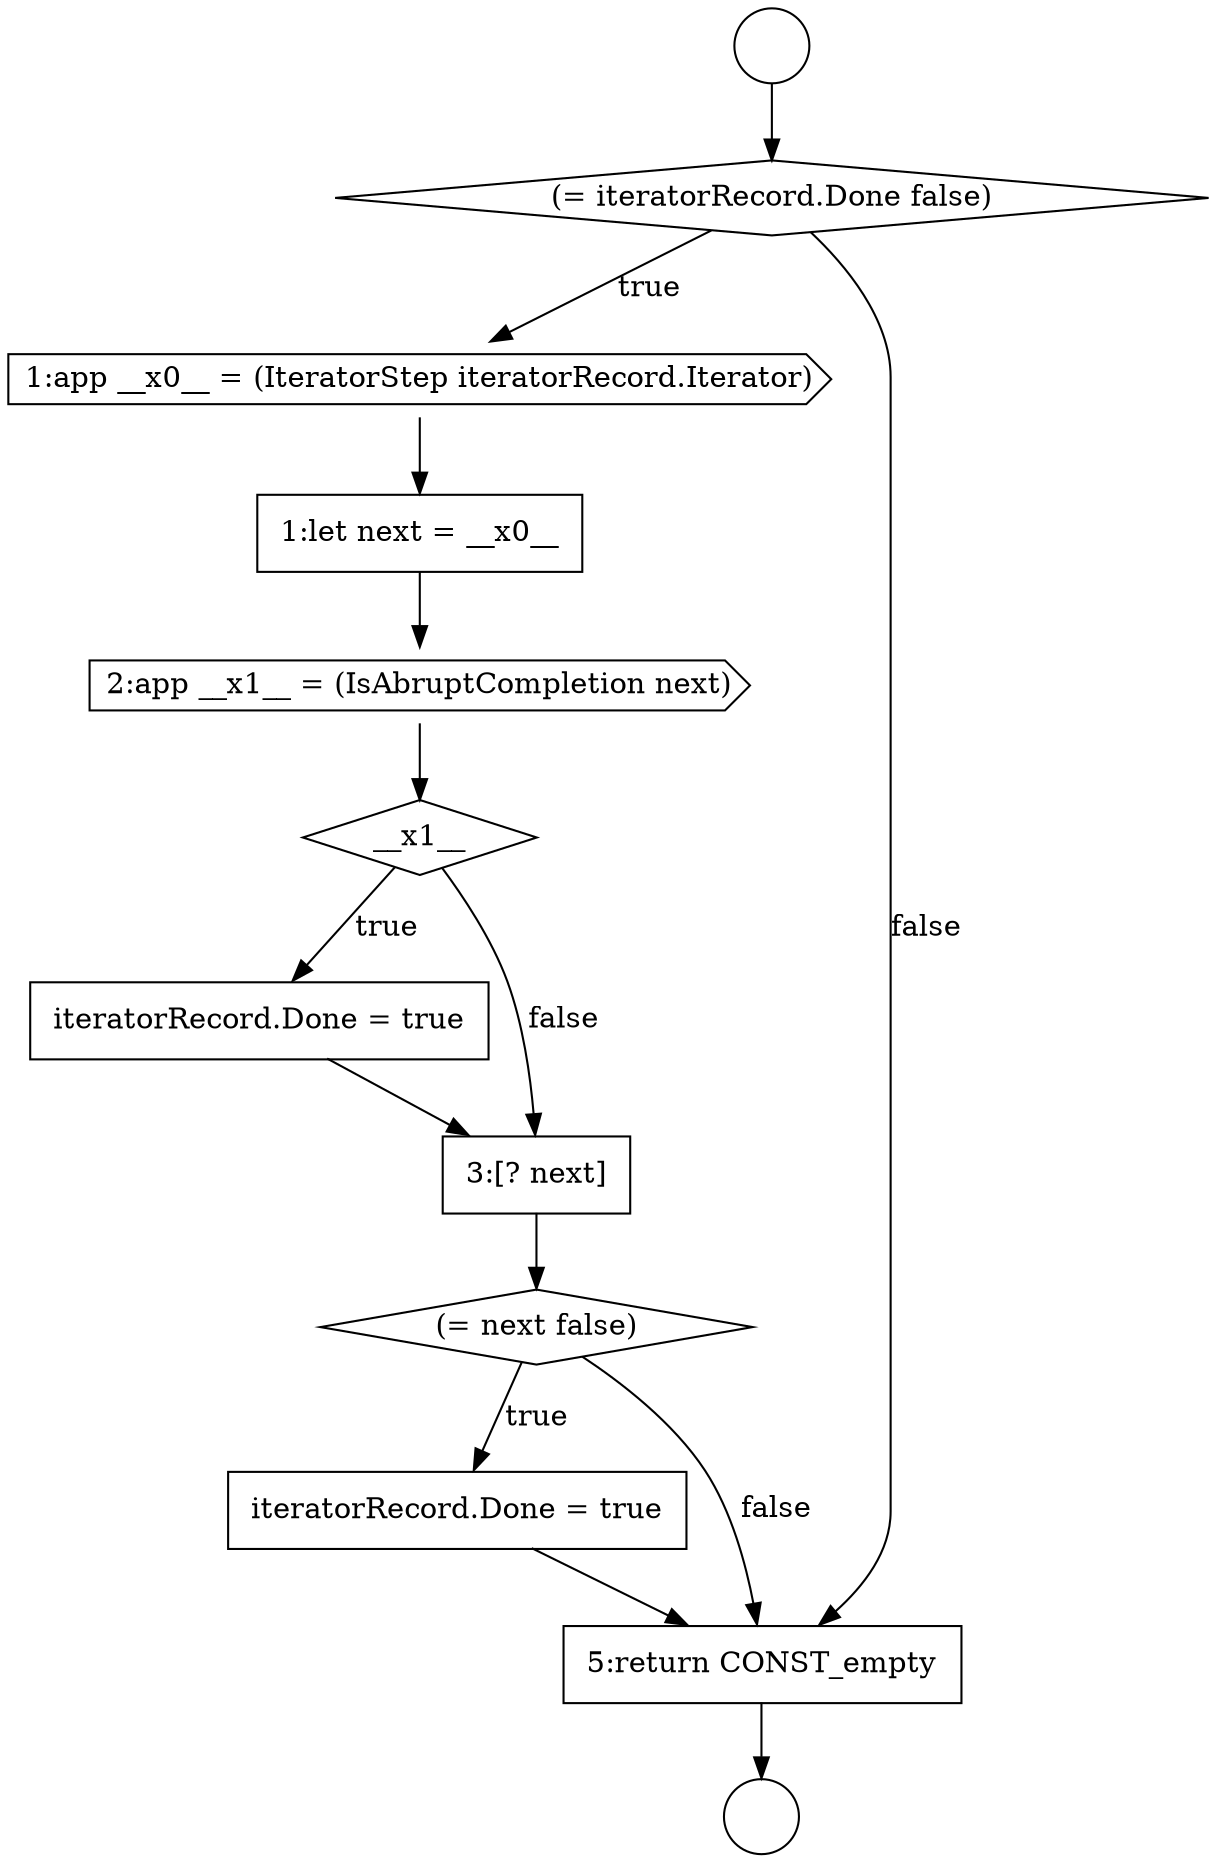 digraph {
  node4980 [shape=circle label=" " color="black" fillcolor="white" style=filled]
  node4984 [shape=cds, label=<<font color="black">2:app __x1__ = (IsAbruptCompletion next)</font>> color="black" fillcolor="white" style=filled]
  node4988 [shape=diamond, label=<<font color="black">(= next false)</font>> color="black" fillcolor="white" style=filled]
  node4989 [shape=none, margin=0, label=<<font color="black">
    <table border="0" cellborder="1" cellspacing="0" cellpadding="10">
      <tr><td align="left">iteratorRecord.Done = true</td></tr>
    </table>
  </font>> color="black" fillcolor="white" style=filled]
  node4979 [shape=circle label=" " color="black" fillcolor="white" style=filled]
  node4983 [shape=none, margin=0, label=<<font color="black">
    <table border="0" cellborder="1" cellspacing="0" cellpadding="10">
      <tr><td align="left">1:let next = __x0__</td></tr>
    </table>
  </font>> color="black" fillcolor="white" style=filled]
  node4986 [shape=none, margin=0, label=<<font color="black">
    <table border="0" cellborder="1" cellspacing="0" cellpadding="10">
      <tr><td align="left">iteratorRecord.Done = true</td></tr>
    </table>
  </font>> color="black" fillcolor="white" style=filled]
  node4982 [shape=cds, label=<<font color="black">1:app __x0__ = (IteratorStep iteratorRecord.Iterator)</font>> color="black" fillcolor="white" style=filled]
  node4981 [shape=diamond, label=<<font color="black">(= iteratorRecord.Done false)</font>> color="black" fillcolor="white" style=filled]
  node4987 [shape=none, margin=0, label=<<font color="black">
    <table border="0" cellborder="1" cellspacing="0" cellpadding="10">
      <tr><td align="left">3:[? next]</td></tr>
    </table>
  </font>> color="black" fillcolor="white" style=filled]
  node4985 [shape=diamond, label=<<font color="black">__x1__</font>> color="black" fillcolor="white" style=filled]
  node4990 [shape=none, margin=0, label=<<font color="black">
    <table border="0" cellborder="1" cellspacing="0" cellpadding="10">
      <tr><td align="left">5:return CONST_empty</td></tr>
    </table>
  </font>> color="black" fillcolor="white" style=filled]
  node4990 -> node4980 [ color="black"]
  node4982 -> node4983 [ color="black"]
  node4981 -> node4982 [label=<<font color="black">true</font>> color="black"]
  node4981 -> node4990 [label=<<font color="black">false</font>> color="black"]
  node4989 -> node4990 [ color="black"]
  node4988 -> node4989 [label=<<font color="black">true</font>> color="black"]
  node4988 -> node4990 [label=<<font color="black">false</font>> color="black"]
  node4987 -> node4988 [ color="black"]
  node4983 -> node4984 [ color="black"]
  node4985 -> node4986 [label=<<font color="black">true</font>> color="black"]
  node4985 -> node4987 [label=<<font color="black">false</font>> color="black"]
  node4986 -> node4987 [ color="black"]
  node4984 -> node4985 [ color="black"]
  node4979 -> node4981 [ color="black"]
}
